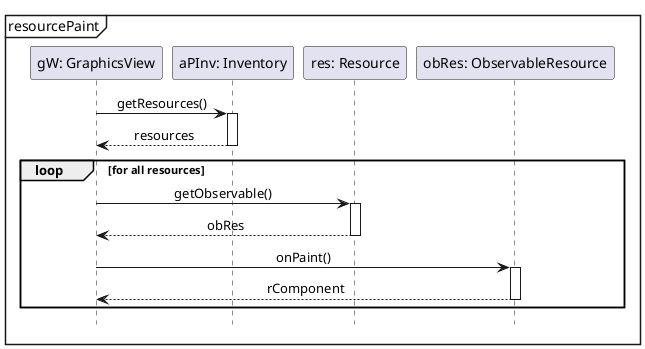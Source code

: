 @startuml
hide footbox
skinparam sequenceMessageAlign center

mainframe resourcePaint

participant "gW: GraphicsView" as gW
participant "aPInv: Inventory" as i
participant "res: Resource" as res
participant "obRes: ObservableResource" as obRes

gW -> i ++: getResources()
return resources
loop for all resources
    gW -> res ++: getObservable()
    return obRes
    gW -> obRes ++: onPaint()
    return rComponent
end


@enduml